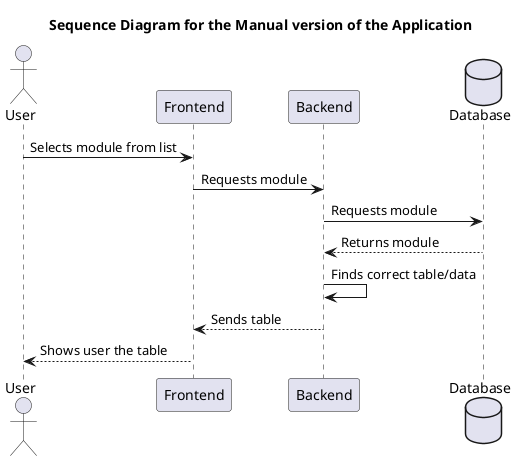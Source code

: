 @startuml
'https://plantuml.com/sequence-diagram

title Sequence Diagram for the Manual version of the Application

' Actors '
actor           User            as User
participant     Frontend        as Frontend
participant     Backend         as Backend
database        Database        as Database

User        ->      Frontend        :   Selects module from list
Frontend    ->      Backend         :   Requests module
Backend     ->      Database        :   Requests module
Database    -->     Backend         :   Returns module
Backend     ->      Backend         :   Finds correct table/data
Backend     -->     Frontend        :   Sends table
Frontend    -->     User            :   Shows user the table

@enduml